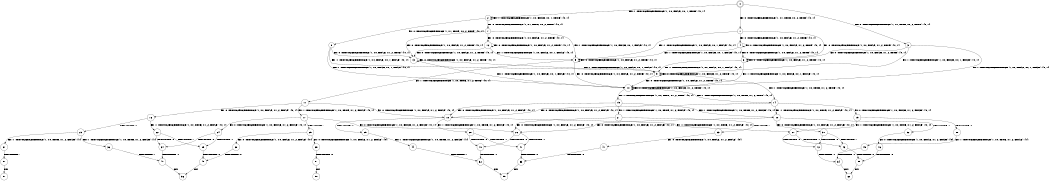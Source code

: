 digraph BCG {
size = "7, 10.5";
center = TRUE;
node [shape = circle];
0 [peripheries = 2];
0 -> 1 [label = "EX !0 !ATOMIC_EXCH_BRANCH (1, +1, TRUE, +0, 2, TRUE) !{0, 1}"];
0 -> 2 [label = "EX !1 !ATOMIC_EXCH_BRANCH (1, +0, FALSE, +0, 1, TRUE) !{0, 1}"];
0 -> 3 [label = "EX !0 !ATOMIC_EXCH_BRANCH (1, +1, TRUE, +0, 2, TRUE) !{0, 1}"];
1 -> 4 [label = "EX !0 !ATOMIC_EXCH_BRANCH (1, +0, FALSE, +1, 2, TRUE) !{0, 1}"];
1 -> 5 [label = "EX !1 !ATOMIC_EXCH_BRANCH (1, +0, FALSE, +0, 1, FALSE) !{0, 1}"];
1 -> 6 [label = "EX !0 !ATOMIC_EXCH_BRANCH (1, +0, FALSE, +1, 2, TRUE) !{0, 1}"];
2 -> 2 [label = "EX !1 !ATOMIC_EXCH_BRANCH (1, +0, FALSE, +0, 1, TRUE) !{0, 1}"];
2 -> 7 [label = "EX !0 !ATOMIC_EXCH_BRANCH (1, +1, TRUE, +0, 2, TRUE) !{0, 1}"];
2 -> 8 [label = "EX !0 !ATOMIC_EXCH_BRANCH (1, +1, TRUE, +0, 2, TRUE) !{0, 1}"];
3 -> 9 [label = "EX !1 !ATOMIC_EXCH_BRANCH (1, +0, FALSE, +0, 1, FALSE) !{0, 1}"];
3 -> 6 [label = "EX !0 !ATOMIC_EXCH_BRANCH (1, +0, FALSE, +1, 2, TRUE) !{0, 1}"];
3 -> 10 [label = "EX !1 !ATOMIC_EXCH_BRANCH (1, +0, FALSE, +0, 1, FALSE) !{0, 1}"];
4 -> 4 [label = "EX !0 !ATOMIC_EXCH_BRANCH (1, +0, FALSE, +1, 2, TRUE) !{0, 1}"];
4 -> 5 [label = "EX !1 !ATOMIC_EXCH_BRANCH (1, +0, FALSE, +0, 1, FALSE) !{0, 1}"];
4 -> 6 [label = "EX !0 !ATOMIC_EXCH_BRANCH (1, +0, FALSE, +1, 2, TRUE) !{0, 1}"];
5 -> 5 [label = "EX !0 !ATOMIC_EXCH_BRANCH (1, +0, FALSE, +1, 2, TRUE) !{0, 1}"];
5 -> 11 [label = "EX !1 !ATOMIC_EXCH_BRANCH (1, +0, TRUE, +1, 2, TRUE) !{0, 1}"];
5 -> 10 [label = "EX !0 !ATOMIC_EXCH_BRANCH (1, +0, FALSE, +1, 2, TRUE) !{0, 1}"];
6 -> 9 [label = "EX !1 !ATOMIC_EXCH_BRANCH (1, +0, FALSE, +0, 1, FALSE) !{0, 1}"];
6 -> 6 [label = "EX !0 !ATOMIC_EXCH_BRANCH (1, +0, FALSE, +1, 2, TRUE) !{0, 1}"];
6 -> 10 [label = "EX !1 !ATOMIC_EXCH_BRANCH (1, +0, FALSE, +0, 1, FALSE) !{0, 1}"];
7 -> 12 [label = "EX !0 !ATOMIC_EXCH_BRANCH (1, +0, FALSE, +1, 2, TRUE) !{0, 1}"];
7 -> 5 [label = "EX !1 !ATOMIC_EXCH_BRANCH (1, +0, FALSE, +0, 1, FALSE) !{0, 1}"];
7 -> 13 [label = "EX !0 !ATOMIC_EXCH_BRANCH (1, +0, FALSE, +1, 2, TRUE) !{0, 1}"];
8 -> 9 [label = "EX !1 !ATOMIC_EXCH_BRANCH (1, +0, FALSE, +0, 1, FALSE) !{0, 1}"];
8 -> 13 [label = "EX !0 !ATOMIC_EXCH_BRANCH (1, +0, FALSE, +1, 2, TRUE) !{0, 1}"];
8 -> 10 [label = "EX !1 !ATOMIC_EXCH_BRANCH (1, +0, FALSE, +0, 1, FALSE) !{0, 1}"];
9 -> 9 [label = "EX !0 !ATOMIC_EXCH_BRANCH (1, +0, FALSE, +1, 2, TRUE) !{0, 1}"];
9 -> 14 [label = "EX !1 !ATOMIC_EXCH_BRANCH (1, +0, TRUE, +1, 2, TRUE) !{0, 1}"];
9 -> 10 [label = "EX !0 !ATOMIC_EXCH_BRANCH (1, +0, FALSE, +1, 2, TRUE) !{0, 1}"];
10 -> 14 [label = "EX !1 !ATOMIC_EXCH_BRANCH (1, +0, TRUE, +1, 2, TRUE) !{0, 1}"];
10 -> 10 [label = "EX !0 !ATOMIC_EXCH_BRANCH (1, +0, FALSE, +1, 2, TRUE) !{0, 1}"];
10 -> 15 [label = "EX !1 !ATOMIC_EXCH_BRANCH (1, +0, TRUE, +1, 2, TRUE) !{0, 1}"];
11 -> 16 [label = "EX !0 !ATOMIC_EXCH_BRANCH (1, +0, FALSE, +1, 2, FALSE) !{0, 1}"];
11 -> 17 [label = "EX !1 !ATOMIC_EXCH_BRANCH (1, +0, TRUE, +1, 2, FALSE) !{0, 1}"];
11 -> 18 [label = "EX !0 !ATOMIC_EXCH_BRANCH (1, +0, FALSE, +1, 2, FALSE) !{0, 1}"];
12 -> 12 [label = "EX !0 !ATOMIC_EXCH_BRANCH (1, +0, FALSE, +1, 2, TRUE) !{0, 1}"];
12 -> 5 [label = "EX !1 !ATOMIC_EXCH_BRANCH (1, +0, FALSE, +0, 1, FALSE) !{0, 1}"];
12 -> 13 [label = "EX !0 !ATOMIC_EXCH_BRANCH (1, +0, FALSE, +1, 2, TRUE) !{0, 1}"];
13 -> 9 [label = "EX !1 !ATOMIC_EXCH_BRANCH (1, +0, FALSE, +0, 1, FALSE) !{0, 1}"];
13 -> 13 [label = "EX !0 !ATOMIC_EXCH_BRANCH (1, +0, FALSE, +1, 2, TRUE) !{0, 1}"];
13 -> 10 [label = "EX !1 !ATOMIC_EXCH_BRANCH (1, +0, FALSE, +0, 1, FALSE) !{0, 1}"];
14 -> 19 [label = "EX !0 !ATOMIC_EXCH_BRANCH (1, +0, FALSE, +1, 2, FALSE) !{0, 1}"];
14 -> 20 [label = "EX !1 !ATOMIC_EXCH_BRANCH (1, +0, TRUE, +1, 2, FALSE) !{0, 1}"];
14 -> 18 [label = "EX !0 !ATOMIC_EXCH_BRANCH (1, +0, FALSE, +1, 2, FALSE) !{0, 1}"];
15 -> 20 [label = "EX !1 !ATOMIC_EXCH_BRANCH (1, +0, TRUE, +1, 2, FALSE) !{0, 1}"];
15 -> 18 [label = "EX !0 !ATOMIC_EXCH_BRANCH (1, +0, FALSE, +1, 2, FALSE) !{0, 1}"];
15 -> 21 [label = "EX !1 !ATOMIC_EXCH_BRANCH (1, +0, TRUE, +1, 2, FALSE) !{0, 1}"];
16 -> 22 [label = "EX !1 !ATOMIC_EXCH_BRANCH (1, +0, TRUE, +1, 2, FALSE) !{0, 1}"];
16 -> 23 [label = "TERMINATE !0"];
17 -> 24 [label = "EX !0 !ATOMIC_EXCH_BRANCH (1, +0, FALSE, +1, 2, FALSE) !{0, 1}"];
17 -> 25 [label = "TERMINATE !1"];
17 -> 26 [label = "EX !0 !ATOMIC_EXCH_BRANCH (1, +0, FALSE, +1, 2, FALSE) !{0, 1}"];
18 -> 27 [label = "EX !1 !ATOMIC_EXCH_BRANCH (1, +0, TRUE, +1, 2, FALSE) !{0, 1}"];
18 -> 28 [label = "EX !1 !ATOMIC_EXCH_BRANCH (1, +0, TRUE, +1, 2, FALSE) !{0, 1}"];
18 -> 29 [label = "TERMINATE !0"];
19 -> 27 [label = "EX !1 !ATOMIC_EXCH_BRANCH (1, +0, TRUE, +1, 2, FALSE) !{0, 1}"];
19 -> 30 [label = "TERMINATE !0"];
20 -> 31 [label = "EX !0 !ATOMIC_EXCH_BRANCH (1, +0, FALSE, +1, 2, FALSE) !{0, 1}"];
20 -> 32 [label = "TERMINATE !1"];
20 -> 26 [label = "EX !0 !ATOMIC_EXCH_BRANCH (1, +0, FALSE, +1, 2, FALSE) !{0, 1}"];
21 -> 26 [label = "EX !0 !ATOMIC_EXCH_BRANCH (1, +0, FALSE, +1, 2, FALSE) !{0, 1}"];
21 -> 33 [label = "TERMINATE !1"];
22 -> 34 [label = "TERMINATE !0"];
22 -> 35 [label = "TERMINATE !1"];
23 -> 36 [label = "EX !1 !ATOMIC_EXCH_BRANCH (1, +0, TRUE, +1, 2, FALSE) !{1}"];
23 -> 37 [label = "EX !1 !ATOMIC_EXCH_BRANCH (1, +0, TRUE, +1, 2, FALSE) !{1}"];
24 -> 34 [label = "TERMINATE !0"];
24 -> 35 [label = "TERMINATE !1"];
25 -> 38 [label = "EX !0 !ATOMIC_EXCH_BRANCH (1, +0, FALSE, +1, 2, FALSE) !{0}"];
25 -> 39 [label = "EX !0 !ATOMIC_EXCH_BRANCH (1, +0, FALSE, +1, 2, FALSE) !{0}"];
26 -> 40 [label = "TERMINATE !0"];
26 -> 41 [label = "TERMINATE !1"];
27 -> 42 [label = "TERMINATE !0"];
27 -> 43 [label = "TERMINATE !1"];
28 -> 40 [label = "TERMINATE !0"];
28 -> 41 [label = "TERMINATE !1"];
29 -> 44 [label = "EX !1 !ATOMIC_EXCH_BRANCH (1, +0, TRUE, +1, 2, FALSE) !{1}"];
30 -> 45 [label = "EX !1 !ATOMIC_EXCH_BRANCH (1, +0, TRUE, +1, 2, FALSE) !{1}"];
31 -> 42 [label = "TERMINATE !0"];
31 -> 43 [label = "TERMINATE !1"];
32 -> 46 [label = "EX !0 !ATOMIC_EXCH_BRANCH (1, +0, FALSE, +1, 2, FALSE) !{0}"];
33 -> 47 [label = "EX !0 !ATOMIC_EXCH_BRANCH (1, +0, FALSE, +1, 2, FALSE) !{0}"];
34 -> 48 [label = "TERMINATE !1"];
35 -> 49 [label = "TERMINATE !0"];
36 -> 48 [label = "TERMINATE !1"];
37 -> 50 [label = "TERMINATE !1"];
38 -> 49 [label = "TERMINATE !0"];
39 -> 51 [label = "TERMINATE !0"];
40 -> 52 [label = "TERMINATE !1"];
41 -> 53 [label = "TERMINATE !0"];
42 -> 54 [label = "TERMINATE !1"];
43 -> 55 [label = "TERMINATE !0"];
44 -> 52 [label = "TERMINATE !1"];
45 -> 54 [label = "TERMINATE !1"];
46 -> 55 [label = "TERMINATE !0"];
47 -> 53 [label = "TERMINATE !0"];
48 -> 56 [label = "exit"];
49 -> 56 [label = "exit"];
50 -> 57 [label = "exit"];
51 -> 58 [label = "exit"];
52 -> 59 [label = "exit"];
53 -> 59 [label = "exit"];
54 -> 60 [label = "exit"];
55 -> 60 [label = "exit"];
}
